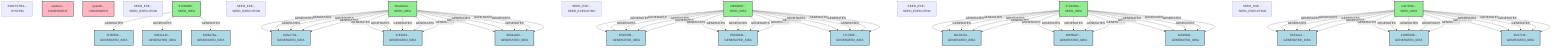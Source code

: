 graph TD
    BOOTSTRAP[BOOTSTRA...<br/>SYSTEM]
    sentinel_instance_01[sentinel...<br/>COMPONENT]:::component
    quantifier_agent_primary[quantifi...<br/>COMPONENT]:::component
    SEED_EXEC_test_iter1[SEED_EXE...<br/>SEED_EXECUTION]
    91c9b885_0399_4372_a5bc_3f0c2cc8e4d1[91c9b885...<br/>SEED_IDEA]:::seed
    3f16f602_a150_49da_a626_b1d24785116c[3f16f602...<br/>GENERATED_IDEA]:::idea
    9043e142_b691_4d68_b896_f2c29d97e7fe[9043e142...<br/>GENERATED_IDEA]:::idea
    8168a76a_5a90_4239_902a_c7133db71146[8168a76a...<br/>GENERATED_IDEA]:::idea
    SEED_EXEC_test_iter2[SEED_EXE...<br/>SEED_EXECUTION]
    28ade0ee_3e42_4c43_8513_ac8fe4d5ea5c[28ade0ee...<br/>SEED_IDEA]:::seed
    SEED_EXEC_test_iter3[SEED_EXE...<br/>SEED_EXECUTION]
    2d680dd7_25d6_4cd4_9ebc_ca1689186bb7[2d680dd7...<br/>SEED_IDEA]:::seed
    SEED_EXEC_test_iter4[SEED_EXE...<br/>SEED_EXECUTION]
    2734258e_86a8_41e0_b3fc_87c73681a649[2734258e...<br/>SEED_IDEA]:::seed
    SEED_EXEC_test_iter5[SEED_EXE...<br/>SEED_EXECUTION]
    e3a7bf1b_15b1_43d8_852b_669b4298bb32[e3a7bf1b...<br/>SEED_IDEA]:::seed
    bc6ec734_0102_4b54_b935_9f83923ca076[bc6ec734...<br/>GENERATED_IDEA]:::idea
    3cff2924_216f_4d4d_9fd8_81609955b165[3cff2924...<br/>GENERATED_IDEA]:::idea
    d93dade5_50a9_4bc2_937e_733efb5affae[d93dade5...<br/>GENERATED_IDEA]:::idea
    84120cb1_ca8d_4a00_b2fe_2d217a32fd34[84120cb1...<br/>GENERATED_IDEA]:::idea
    806f6a87_6f0f_4239_9371_fabafe1fa08a[806f6a87...<br/>GENERATED_IDEA]:::idea
    10028fa0_a0e2_42d4_ac51_ceecb4e90671[10028fa0...<br/>GENERATED_IDEA]:::idea
    1f545590_6c52_4365_882c_df8b7c7d8a17[1f545590...<br/>GENERATED_IDEA]:::idea
    053d00d1_fc15_4d4e_9fb7_9fb5a40fc897[053d00d1...<br/>GENERATED_IDEA]:::idea
    c717dbff_b4f1_4d07_b3e7_51ad977bb042[c717dbff...<br/>GENERATED_IDEA]:::idea
    7fe51ac2_c08c_4bc3_8dd5_cda3c6b5bab5[7fe51ac2...<br/>GENERATED_IDEA]:::idea
    416650d9_3edd_4a6b_b567_70a4d379387c[416650d9...<br/>GENERATED_IDEA]:::idea
    3f21710f_f659_441c_af3a_60cbc2197a86[3f21710f...<br/>GENERATED_IDEA]:::idea
    91c9b885_0399_4372_a5bc_3f0c2cc8e4d1 -->|GENERATES| 3f16f602_a150_49da_a626_b1d24785116c
    91c9b885_0399_4372_a5bc_3f0c2cc8e4d1 -->|GENERATES| 9043e142_b691_4d68_b896_f2c29d97e7fe
    91c9b885_0399_4372_a5bc_3f0c2cc8e4d1 -->|GENERATES| 8168a76a_5a90_4239_902a_c7133db71146
    28ade0ee_3e42_4c43_8513_ac8fe4d5ea5c -->|GENERATES| bc6ec734_0102_4b54_b935_9f83923ca076
    28ade0ee_3e42_4c43_8513_ac8fe4d5ea5c -->|GENERATES| bc6ec734_0102_4b54_b935_9f83923ca076
    28ade0ee_3e42_4c43_8513_ac8fe4d5ea5c -->|GENERATES| bc6ec734_0102_4b54_b935_9f83923ca076
    28ade0ee_3e42_4c43_8513_ac8fe4d5ea5c -->|GENERATES| bc6ec734_0102_4b54_b935_9f83923ca076
    28ade0ee_3e42_4c43_8513_ac8fe4d5ea5c -->|GENERATES| bc6ec734_0102_4b54_b935_9f83923ca076
    28ade0ee_3e42_4c43_8513_ac8fe4d5ea5c -->|GENERATES| 3cff2924_216f_4d4d_9fd8_81609955b165
    28ade0ee_3e42_4c43_8513_ac8fe4d5ea5c -->|GENERATES| 3cff2924_216f_4d4d_9fd8_81609955b165
    28ade0ee_3e42_4c43_8513_ac8fe4d5ea5c -->|GENERATES| 3cff2924_216f_4d4d_9fd8_81609955b165
    28ade0ee_3e42_4c43_8513_ac8fe4d5ea5c -->|GENERATES| 3cff2924_216f_4d4d_9fd8_81609955b165
    28ade0ee_3e42_4c43_8513_ac8fe4d5ea5c -->|GENERATES| 3cff2924_216f_4d4d_9fd8_81609955b165
    28ade0ee_3e42_4c43_8513_ac8fe4d5ea5c -->|GENERATES| d93dade5_50a9_4bc2_937e_733efb5affae
    28ade0ee_3e42_4c43_8513_ac8fe4d5ea5c -->|GENERATES| d93dade5_50a9_4bc2_937e_733efb5affae
    28ade0ee_3e42_4c43_8513_ac8fe4d5ea5c -->|GENERATES| d93dade5_50a9_4bc2_937e_733efb5affae
    28ade0ee_3e42_4c43_8513_ac8fe4d5ea5c -->|GENERATES| d93dade5_50a9_4bc2_937e_733efb5affae
    28ade0ee_3e42_4c43_8513_ac8fe4d5ea5c -->|GENERATES| d93dade5_50a9_4bc2_937e_733efb5affae
    2734258e_86a8_41e0_b3fc_87c73681a649 -->|GENERATES| 84120cb1_ca8d_4a00_b2fe_2d217a32fd34
    2734258e_86a8_41e0_b3fc_87c73681a649 -->|GENERATES| 84120cb1_ca8d_4a00_b2fe_2d217a32fd34
    2734258e_86a8_41e0_b3fc_87c73681a649 -->|GENERATES| 84120cb1_ca8d_4a00_b2fe_2d217a32fd34
    2734258e_86a8_41e0_b3fc_87c73681a649 -->|GENERATES| 84120cb1_ca8d_4a00_b2fe_2d217a32fd34
    2734258e_86a8_41e0_b3fc_87c73681a649 -->|GENERATES| 84120cb1_ca8d_4a00_b2fe_2d217a32fd34
    2734258e_86a8_41e0_b3fc_87c73681a649 -->|GENERATES| 806f6a87_6f0f_4239_9371_fabafe1fa08a
    2734258e_86a8_41e0_b3fc_87c73681a649 -->|GENERATES| 806f6a87_6f0f_4239_9371_fabafe1fa08a
    2734258e_86a8_41e0_b3fc_87c73681a649 -->|GENERATES| 806f6a87_6f0f_4239_9371_fabafe1fa08a
    2734258e_86a8_41e0_b3fc_87c73681a649 -->|GENERATES| 806f6a87_6f0f_4239_9371_fabafe1fa08a
    2734258e_86a8_41e0_b3fc_87c73681a649 -->|GENERATES| 806f6a87_6f0f_4239_9371_fabafe1fa08a
    2734258e_86a8_41e0_b3fc_87c73681a649 -->|GENERATES| 10028fa0_a0e2_42d4_ac51_ceecb4e90671
    2734258e_86a8_41e0_b3fc_87c73681a649 -->|GENERATES| 10028fa0_a0e2_42d4_ac51_ceecb4e90671
    2734258e_86a8_41e0_b3fc_87c73681a649 -->|GENERATES| 10028fa0_a0e2_42d4_ac51_ceecb4e90671
    2734258e_86a8_41e0_b3fc_87c73681a649 -->|GENERATES| 10028fa0_a0e2_42d4_ac51_ceecb4e90671
    2734258e_86a8_41e0_b3fc_87c73681a649 -->|GENERATES| 10028fa0_a0e2_42d4_ac51_ceecb4e90671
    2d680dd7_25d6_4cd4_9ebc_ca1689186bb7 -->|GENERATES| 1f545590_6c52_4365_882c_df8b7c7d8a17
    2d680dd7_25d6_4cd4_9ebc_ca1689186bb7 -->|GENERATES| 1f545590_6c52_4365_882c_df8b7c7d8a17
    2d680dd7_25d6_4cd4_9ebc_ca1689186bb7 -->|GENERATES| 1f545590_6c52_4365_882c_df8b7c7d8a17
    2d680dd7_25d6_4cd4_9ebc_ca1689186bb7 -->|GENERATES| 1f545590_6c52_4365_882c_df8b7c7d8a17
    2d680dd7_25d6_4cd4_9ebc_ca1689186bb7 -->|GENERATES| 1f545590_6c52_4365_882c_df8b7c7d8a17
    2d680dd7_25d6_4cd4_9ebc_ca1689186bb7 -->|GENERATES| 053d00d1_fc15_4d4e_9fb7_9fb5a40fc897
    2d680dd7_25d6_4cd4_9ebc_ca1689186bb7 -->|GENERATES| 053d00d1_fc15_4d4e_9fb7_9fb5a40fc897
    2d680dd7_25d6_4cd4_9ebc_ca1689186bb7 -->|GENERATES| 053d00d1_fc15_4d4e_9fb7_9fb5a40fc897
    2d680dd7_25d6_4cd4_9ebc_ca1689186bb7 -->|GENERATES| 053d00d1_fc15_4d4e_9fb7_9fb5a40fc897
    2d680dd7_25d6_4cd4_9ebc_ca1689186bb7 -->|GENERATES| 053d00d1_fc15_4d4e_9fb7_9fb5a40fc897
    2d680dd7_25d6_4cd4_9ebc_ca1689186bb7 -->|GENERATES| c717dbff_b4f1_4d07_b3e7_51ad977bb042
    2d680dd7_25d6_4cd4_9ebc_ca1689186bb7 -->|GENERATES| c717dbff_b4f1_4d07_b3e7_51ad977bb042
    2d680dd7_25d6_4cd4_9ebc_ca1689186bb7 -->|GENERATES| c717dbff_b4f1_4d07_b3e7_51ad977bb042
    2d680dd7_25d6_4cd4_9ebc_ca1689186bb7 -->|GENERATES| c717dbff_b4f1_4d07_b3e7_51ad977bb042
    2d680dd7_25d6_4cd4_9ebc_ca1689186bb7 -->|GENERATES| c717dbff_b4f1_4d07_b3e7_51ad977bb042
    e3a7bf1b_15b1_43d8_852b_669b4298bb32 -->|GENERATES| 7fe51ac2_c08c_4bc3_8dd5_cda3c6b5bab5
    e3a7bf1b_15b1_43d8_852b_669b4298bb32 -->|GENERATES| 7fe51ac2_c08c_4bc3_8dd5_cda3c6b5bab5
    e3a7bf1b_15b1_43d8_852b_669b4298bb32 -->|GENERATES| 7fe51ac2_c08c_4bc3_8dd5_cda3c6b5bab5
    e3a7bf1b_15b1_43d8_852b_669b4298bb32 -->|GENERATES| 7fe51ac2_c08c_4bc3_8dd5_cda3c6b5bab5
    e3a7bf1b_15b1_43d8_852b_669b4298bb32 -->|GENERATES| 7fe51ac2_c08c_4bc3_8dd5_cda3c6b5bab5
    e3a7bf1b_15b1_43d8_852b_669b4298bb32 -->|GENERATES| 416650d9_3edd_4a6b_b567_70a4d379387c
    e3a7bf1b_15b1_43d8_852b_669b4298bb32 -->|GENERATES| 416650d9_3edd_4a6b_b567_70a4d379387c
    e3a7bf1b_15b1_43d8_852b_669b4298bb32 -->|GENERATES| 416650d9_3edd_4a6b_b567_70a4d379387c
    e3a7bf1b_15b1_43d8_852b_669b4298bb32 -->|GENERATES| 416650d9_3edd_4a6b_b567_70a4d379387c
    e3a7bf1b_15b1_43d8_852b_669b4298bb32 -->|GENERATES| 416650d9_3edd_4a6b_b567_70a4d379387c
    e3a7bf1b_15b1_43d8_852b_669b4298bb32 -->|GENERATES| 3f21710f_f659_441c_af3a_60cbc2197a86
    e3a7bf1b_15b1_43d8_852b_669b4298bb32 -->|GENERATES| 3f21710f_f659_441c_af3a_60cbc2197a86
    e3a7bf1b_15b1_43d8_852b_669b4298bb32 -->|GENERATES| 3f21710f_f659_441c_af3a_60cbc2197a86
    e3a7bf1b_15b1_43d8_852b_669b4298bb32 -->|GENERATES| 3f21710f_f659_441c_af3a_60cbc2197a86
    e3a7bf1b_15b1_43d8_852b_669b4298bb32 -->|GENERATES| 3f21710f_f659_441c_af3a_60cbc2197a86

    classDef seed fill:#90EE90,stroke:#333,stroke-width:2px;
    classDef idea fill:#ADD8E6,stroke:#333,stroke-width:2px;
    classDef proto fill:#FFA500,stroke:#333,stroke-width:2px;
    classDef component fill:#FFB6C1,stroke:#333,stroke-width:2px;